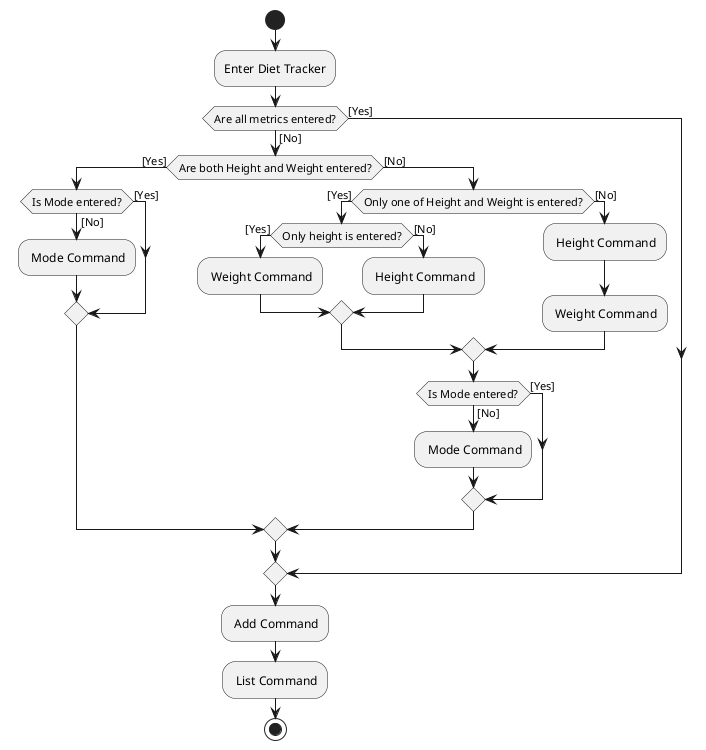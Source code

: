 @startuml
/' @author @akhilvuputuri @jarrod-bob'/

start

:Enter Diet Tracker;



if (Are all metrics entered?) then ([Yes])

else ([No])
    if (Are both Height and Weight entered?) then ([Yes])
        if (Is Mode entered?) then ([Yes])

        else ([No])
            : Mode Command;
        endif
    else ([No])
        if (Only one of Height and Weight is entered?) then ([Yes])
            if (Only height is entered?) then ([Yes])
                : Weight Command;
            else ([No])
                : Height Command;
            endif
        else ([No])
            : Height Command;
            : Weight Command;
        endif
        if (Is Mode entered?) then ([Yes])

                else ([No])
                    : Mode Command;
                endif
    endif

endif


: Add Command;

: List Command;

stop
@enduml
